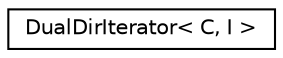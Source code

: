 digraph "类继承关系图"
{
 // INTERACTIVE_SVG=YES
 // LATEX_PDF_SIZE
  edge [fontname="Helvetica",fontsize="10",labelfontname="Helvetica",labelfontsize="10"];
  node [fontname="Helvetica",fontsize="10",shape=record];
  rankdir="LR";
  Node0 [label="DualDirIterator\< C, I \>",height=0.2,width=0.4,color="black", fillcolor="white", style="filled",URL="$dd/d23/class_dual_dir_iterator.html",tooltip="helper class representing an iterator that can iterate forwards or backwards"];
}
